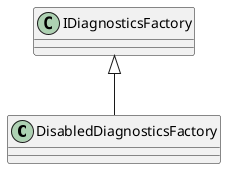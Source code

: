 @startuml
class DisabledDiagnosticsFactory {
}
IDiagnosticsFactory <|-- DisabledDiagnosticsFactory
@enduml
